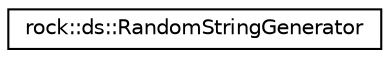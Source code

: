 digraph "类继承关系图"
{
 // LATEX_PDF_SIZE
  edge [fontname="Helvetica",fontsize="10",labelfontname="Helvetica",labelfontsize="10"];
  node [fontname="Helvetica",fontsize="10",shape=record];
  rankdir="LR";
  Node0 [label="rock::ds::RandomStringGenerator",height=0.2,width=0.4,color="black", fillcolor="white", style="filled",URL="$classrock_1_1ds_1_1RandomStringGenerator.html",tooltip=" "];
}
